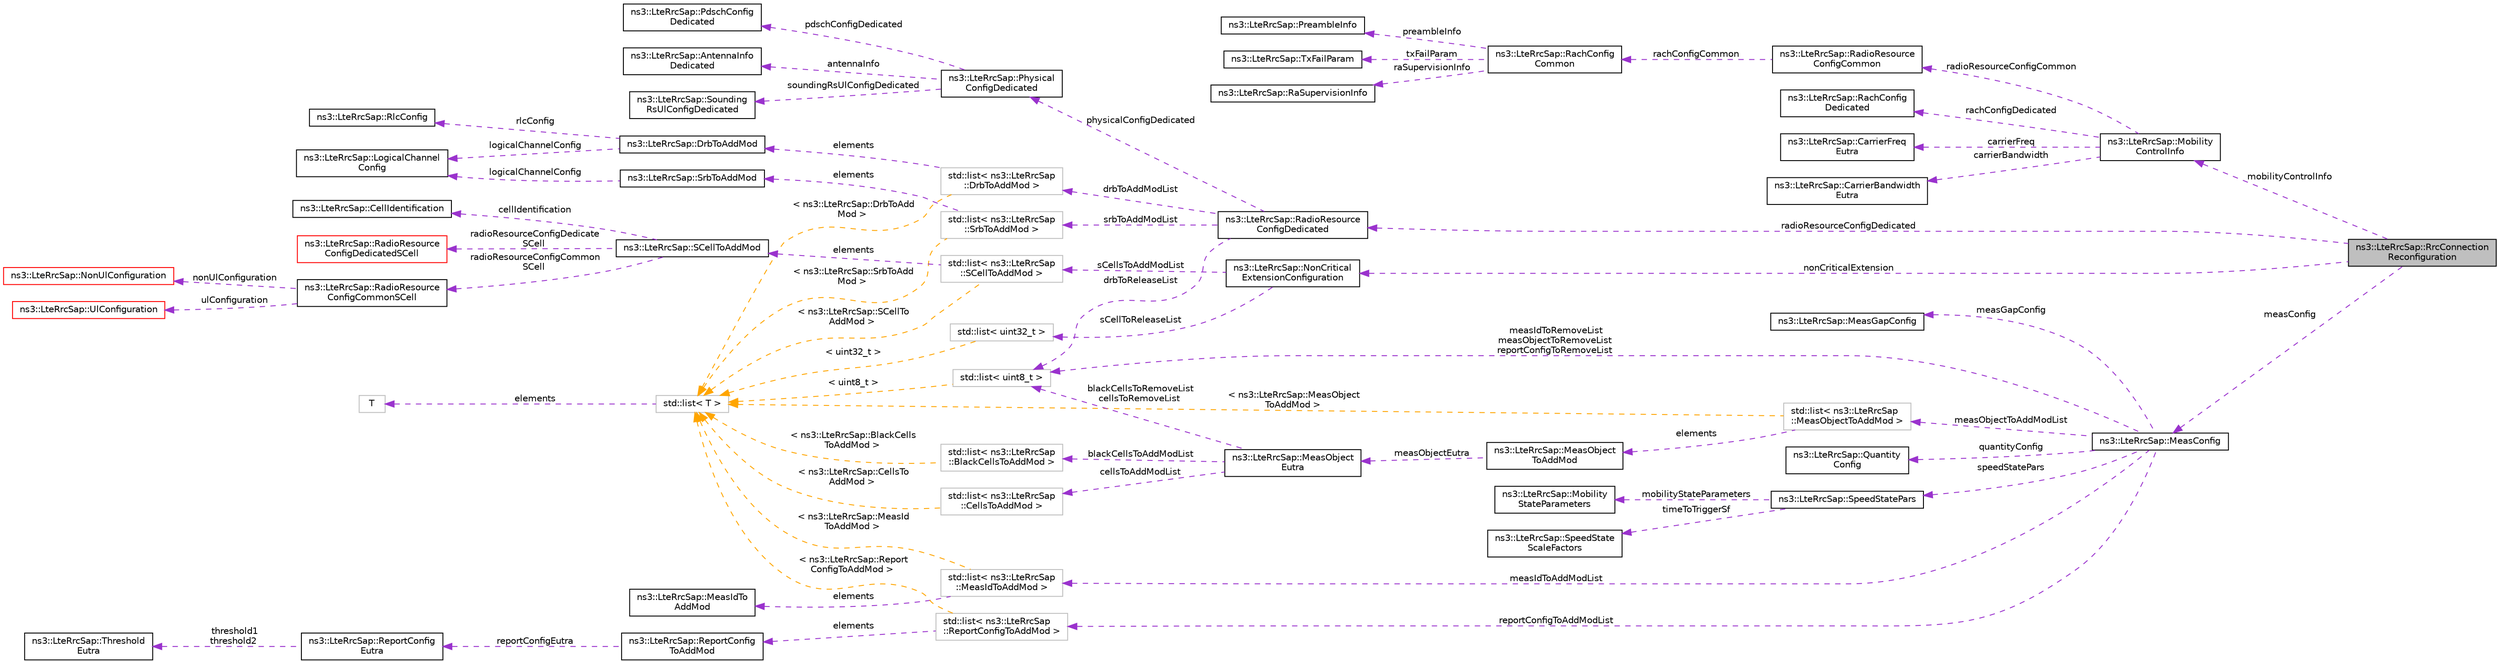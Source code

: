 digraph "ns3::LteRrcSap::RrcConnectionReconfiguration"
{
 // LATEX_PDF_SIZE
  edge [fontname="Helvetica",fontsize="10",labelfontname="Helvetica",labelfontsize="10"];
  node [fontname="Helvetica",fontsize="10",shape=record];
  rankdir="LR";
  Node1 [label="ns3::LteRrcSap::RrcConnection\lReconfiguration",height=0.2,width=0.4,color="black", fillcolor="grey75", style="filled", fontcolor="black",tooltip="RrcConnectionReconfiguration structure."];
  Node2 -> Node1 [dir="back",color="darkorchid3",fontsize="10",style="dashed",label=" mobilityControlInfo" ,fontname="Helvetica"];
  Node2 [label="ns3::LteRrcSap::Mobility\lControlInfo",height=0.2,width=0.4,color="black", fillcolor="white", style="filled",URL="$structns3_1_1_lte_rrc_sap_1_1_mobility_control_info.html",tooltip="MobilityControlInfo structure."];
  Node3 -> Node2 [dir="back",color="darkorchid3",fontsize="10",style="dashed",label=" rachConfigDedicated" ,fontname="Helvetica"];
  Node3 [label="ns3::LteRrcSap::RachConfig\lDedicated",height=0.2,width=0.4,color="black", fillcolor="white", style="filled",URL="$structns3_1_1_lte_rrc_sap_1_1_rach_config_dedicated.html",tooltip="RachConfigDedicated structure."];
  Node4 -> Node2 [dir="back",color="darkorchid3",fontsize="10",style="dashed",label=" carrierFreq" ,fontname="Helvetica"];
  Node4 [label="ns3::LteRrcSap::CarrierFreq\lEutra",height=0.2,width=0.4,color="black", fillcolor="white", style="filled",URL="$structns3_1_1_lte_rrc_sap_1_1_carrier_freq_eutra.html",tooltip="CarrierFreqEutra structure."];
  Node5 -> Node2 [dir="back",color="darkorchid3",fontsize="10",style="dashed",label=" carrierBandwidth" ,fontname="Helvetica"];
  Node5 [label="ns3::LteRrcSap::CarrierBandwidth\lEutra",height=0.2,width=0.4,color="black", fillcolor="white", style="filled",URL="$structns3_1_1_lte_rrc_sap_1_1_carrier_bandwidth_eutra.html",tooltip="CarrierBandwidthEutra structure."];
  Node6 -> Node2 [dir="back",color="darkorchid3",fontsize="10",style="dashed",label=" radioResourceConfigCommon" ,fontname="Helvetica"];
  Node6 [label="ns3::LteRrcSap::RadioResource\lConfigCommon",height=0.2,width=0.4,color="black", fillcolor="white", style="filled",URL="$structns3_1_1_lte_rrc_sap_1_1_radio_resource_config_common.html",tooltip="RadioResourceConfigCommon structure."];
  Node7 -> Node6 [dir="back",color="darkorchid3",fontsize="10",style="dashed",label=" rachConfigCommon" ,fontname="Helvetica"];
  Node7 [label="ns3::LteRrcSap::RachConfig\lCommon",height=0.2,width=0.4,color="black", fillcolor="white", style="filled",URL="$structns3_1_1_lte_rrc_sap_1_1_rach_config_common.html",tooltip="RachConfigCommon structure."];
  Node8 -> Node7 [dir="back",color="darkorchid3",fontsize="10",style="dashed",label=" txFailParam" ,fontname="Helvetica"];
  Node8 [label="ns3::LteRrcSap::TxFailParam",height=0.2,width=0.4,color="black", fillcolor="white", style="filled",URL="$structns3_1_1_lte_rrc_sap_1_1_tx_fail_param.html",tooltip="TxFailParams structure."];
  Node9 -> Node7 [dir="back",color="darkorchid3",fontsize="10",style="dashed",label=" raSupervisionInfo" ,fontname="Helvetica"];
  Node9 [label="ns3::LteRrcSap::RaSupervisionInfo",height=0.2,width=0.4,color="black", fillcolor="white", style="filled",URL="$structns3_1_1_lte_rrc_sap_1_1_ra_supervision_info.html",tooltip="RaSupervisionInfo structure."];
  Node10 -> Node7 [dir="back",color="darkorchid3",fontsize="10",style="dashed",label=" preambleInfo" ,fontname="Helvetica"];
  Node10 [label="ns3::LteRrcSap::PreambleInfo",height=0.2,width=0.4,color="black", fillcolor="white", style="filled",URL="$structns3_1_1_lte_rrc_sap_1_1_preamble_info.html",tooltip="PreambleInfo structure."];
  Node11 -> Node1 [dir="back",color="darkorchid3",fontsize="10",style="dashed",label=" measConfig" ,fontname="Helvetica"];
  Node11 [label="ns3::LteRrcSap::MeasConfig",height=0.2,width=0.4,color="black", fillcolor="white", style="filled",URL="$structns3_1_1_lte_rrc_sap_1_1_meas_config.html",tooltip="MeasConfig structure."];
  Node12 -> Node11 [dir="back",color="darkorchid3",fontsize="10",style="dashed",label=" measIdToAddModList" ,fontname="Helvetica"];
  Node12 [label="std::list\< ns3::LteRrcSap\l::MeasIdToAddMod \>",height=0.2,width=0.4,color="grey75", fillcolor="white", style="filled",tooltip=" "];
  Node13 -> Node12 [dir="back",color="darkorchid3",fontsize="10",style="dashed",label=" elements" ,fontname="Helvetica"];
  Node13 [label="ns3::LteRrcSap::MeasIdTo\lAddMod",height=0.2,width=0.4,color="black", fillcolor="white", style="filled",URL="$structns3_1_1_lte_rrc_sap_1_1_meas_id_to_add_mod.html",tooltip="MeasIdToAddMod structure."];
  Node14 -> Node12 [dir="back",color="orange",fontsize="10",style="dashed",label=" \< ns3::LteRrcSap::MeasId\lToAddMod \>" ,fontname="Helvetica"];
  Node14 [label="std::list\< T \>",height=0.2,width=0.4,color="grey75", fillcolor="white", style="filled",tooltip=" "];
  Node15 -> Node14 [dir="back",color="darkorchid3",fontsize="10",style="dashed",label=" elements" ,fontname="Helvetica"];
  Node15 [label="T",height=0.2,width=0.4,color="grey75", fillcolor="white", style="filled",tooltip=" "];
  Node16 -> Node11 [dir="back",color="darkorchid3",fontsize="10",style="dashed",label=" reportConfigToAddModList" ,fontname="Helvetica"];
  Node16 [label="std::list\< ns3::LteRrcSap\l::ReportConfigToAddMod \>",height=0.2,width=0.4,color="grey75", fillcolor="white", style="filled",tooltip=" "];
  Node17 -> Node16 [dir="back",color="darkorchid3",fontsize="10",style="dashed",label=" elements" ,fontname="Helvetica"];
  Node17 [label="ns3::LteRrcSap::ReportConfig\lToAddMod",height=0.2,width=0.4,color="black", fillcolor="white", style="filled",URL="$structns3_1_1_lte_rrc_sap_1_1_report_config_to_add_mod.html",tooltip="ReportConfigToAddMod structure."];
  Node18 -> Node17 [dir="back",color="darkorchid3",fontsize="10",style="dashed",label=" reportConfigEutra" ,fontname="Helvetica"];
  Node18 [label="ns3::LteRrcSap::ReportConfig\lEutra",height=0.2,width=0.4,color="black", fillcolor="white", style="filled",URL="$structns3_1_1_lte_rrc_sap_1_1_report_config_eutra.html",tooltip="Specifies criteria for triggering of an E-UTRA measurement reporting event."];
  Node19 -> Node18 [dir="back",color="darkorchid3",fontsize="10",style="dashed",label=" threshold1\nthreshold2" ,fontname="Helvetica"];
  Node19 [label="ns3::LteRrcSap::Threshold\lEutra",height=0.2,width=0.4,color="black", fillcolor="white", style="filled",URL="$structns3_1_1_lte_rrc_sap_1_1_threshold_eutra.html",tooltip="Threshold for event evaluation."];
  Node14 -> Node16 [dir="back",color="orange",fontsize="10",style="dashed",label=" \< ns3::LteRrcSap::Report\lConfigToAddMod \>" ,fontname="Helvetica"];
  Node20 -> Node11 [dir="back",color="darkorchid3",fontsize="10",style="dashed",label=" measIdToRemoveList\nmeasObjectToRemoveList\nreportConfigToRemoveList" ,fontname="Helvetica"];
  Node20 [label="std::list\< uint8_t \>",height=0.2,width=0.4,color="grey75", fillcolor="white", style="filled",tooltip=" "];
  Node14 -> Node20 [dir="back",color="orange",fontsize="10",style="dashed",label=" \< uint8_t \>" ,fontname="Helvetica"];
  Node21 -> Node11 [dir="back",color="darkorchid3",fontsize="10",style="dashed",label=" quantityConfig" ,fontname="Helvetica"];
  Node21 [label="ns3::LteRrcSap::Quantity\lConfig",height=0.2,width=0.4,color="black", fillcolor="white", style="filled",URL="$structns3_1_1_lte_rrc_sap_1_1_quantity_config.html",tooltip="QuantityConfig structure."];
  Node22 -> Node11 [dir="back",color="darkorchid3",fontsize="10",style="dashed",label=" speedStatePars" ,fontname="Helvetica"];
  Node22 [label="ns3::LteRrcSap::SpeedStatePars",height=0.2,width=0.4,color="black", fillcolor="white", style="filled",URL="$structns3_1_1_lte_rrc_sap_1_1_speed_state_pars.html",tooltip="SpeedStatePars structure."];
  Node23 -> Node22 [dir="back",color="darkorchid3",fontsize="10",style="dashed",label=" mobilityStateParameters" ,fontname="Helvetica"];
  Node23 [label="ns3::LteRrcSap::Mobility\lStateParameters",height=0.2,width=0.4,color="black", fillcolor="white", style="filled",URL="$structns3_1_1_lte_rrc_sap_1_1_mobility_state_parameters.html",tooltip="MobilityStateParameters structure."];
  Node24 -> Node22 [dir="back",color="darkorchid3",fontsize="10",style="dashed",label=" timeToTriggerSf" ,fontname="Helvetica"];
  Node24 [label="ns3::LteRrcSap::SpeedState\lScaleFactors",height=0.2,width=0.4,color="black", fillcolor="white", style="filled",URL="$structns3_1_1_lte_rrc_sap_1_1_speed_state_scale_factors.html",tooltip="SpeedStateScaleFactors structure."];
  Node25 -> Node11 [dir="back",color="darkorchid3",fontsize="10",style="dashed",label=" measObjectToAddModList" ,fontname="Helvetica"];
  Node25 [label="std::list\< ns3::LteRrcSap\l::MeasObjectToAddMod \>",height=0.2,width=0.4,color="grey75", fillcolor="white", style="filled",tooltip=" "];
  Node26 -> Node25 [dir="back",color="darkorchid3",fontsize="10",style="dashed",label=" elements" ,fontname="Helvetica"];
  Node26 [label="ns3::LteRrcSap::MeasObject\lToAddMod",height=0.2,width=0.4,color="black", fillcolor="white", style="filled",URL="$structns3_1_1_lte_rrc_sap_1_1_meas_object_to_add_mod.html",tooltip="MeasObjectToAddMod structure."];
  Node27 -> Node26 [dir="back",color="darkorchid3",fontsize="10",style="dashed",label=" measObjectEutra" ,fontname="Helvetica"];
  Node27 [label="ns3::LteRrcSap::MeasObject\lEutra",height=0.2,width=0.4,color="black", fillcolor="white", style="filled",URL="$structns3_1_1_lte_rrc_sap_1_1_meas_object_eutra.html",tooltip="MeasObjectEutra structure."];
  Node20 -> Node27 [dir="back",color="darkorchid3",fontsize="10",style="dashed",label=" blackCellsToRemoveList\ncellsToRemoveList" ,fontname="Helvetica"];
  Node28 -> Node27 [dir="back",color="darkorchid3",fontsize="10",style="dashed",label=" cellsToAddModList" ,fontname="Helvetica"];
  Node28 [label="std::list\< ns3::LteRrcSap\l::CellsToAddMod \>",height=0.2,width=0.4,color="grey75", fillcolor="white", style="filled",tooltip=" "];
  Node14 -> Node28 [dir="back",color="orange",fontsize="10",style="dashed",label=" \< ns3::LteRrcSap::CellsTo\lAddMod \>" ,fontname="Helvetica"];
  Node30 -> Node27 [dir="back",color="darkorchid3",fontsize="10",style="dashed",label=" blackCellsToAddModList" ,fontname="Helvetica"];
  Node30 [label="std::list\< ns3::LteRrcSap\l::BlackCellsToAddMod \>",height=0.2,width=0.4,color="grey75", fillcolor="white", style="filled",tooltip=" "];
  Node14 -> Node30 [dir="back",color="orange",fontsize="10",style="dashed",label=" \< ns3::LteRrcSap::BlackCells\lToAddMod \>" ,fontname="Helvetica"];
  Node14 -> Node25 [dir="back",color="orange",fontsize="10",style="dashed",label=" \< ns3::LteRrcSap::MeasObject\lToAddMod \>" ,fontname="Helvetica"];
  Node33 -> Node11 [dir="back",color="darkorchid3",fontsize="10",style="dashed",label=" measGapConfig" ,fontname="Helvetica"];
  Node33 [label="ns3::LteRrcSap::MeasGapConfig",height=0.2,width=0.4,color="black", fillcolor="white", style="filled",URL="$structns3_1_1_lte_rrc_sap_1_1_meas_gap_config.html",tooltip="MeasGapConfig structure."];
  Node34 -> Node1 [dir="back",color="darkorchid3",fontsize="10",style="dashed",label=" nonCriticalExtension" ,fontname="Helvetica"];
  Node34 [label="ns3::LteRrcSap::NonCritical\lExtensionConfiguration",height=0.2,width=0.4,color="black", fillcolor="white", style="filled",URL="$structns3_1_1_lte_rrc_sap_1_1_non_critical_extension_configuration.html",tooltip="NonCriticalExtensionConfiguration structure."];
  Node35 -> Node34 [dir="back",color="darkorchid3",fontsize="10",style="dashed",label=" sCellsToAddModList" ,fontname="Helvetica"];
  Node35 [label="std::list\< ns3::LteRrcSap\l::SCellToAddMod \>",height=0.2,width=0.4,color="grey75", fillcolor="white", style="filled",tooltip=" "];
  Node36 -> Node35 [dir="back",color="darkorchid3",fontsize="10",style="dashed",label=" elements" ,fontname="Helvetica"];
  Node36 [label="ns3::LteRrcSap::SCellToAddMod",height=0.2,width=0.4,color="black", fillcolor="white", style="filled",URL="$structns3_1_1_lte_rrc_sap_1_1_s_cell_to_add_mod.html",tooltip="SCellToAddMod structure."];
  Node37 -> Node36 [dir="back",color="darkorchid3",fontsize="10",style="dashed",label=" radioResourceConfigCommon\lSCell" ,fontname="Helvetica"];
  Node37 [label="ns3::LteRrcSap::RadioResource\lConfigCommonSCell",height=0.2,width=0.4,color="black", fillcolor="white", style="filled",URL="$structns3_1_1_lte_rrc_sap_1_1_radio_resource_config_common_s_cell.html",tooltip="RadioResourceConfigCommonSCell."];
  Node38 -> Node37 [dir="back",color="darkorchid3",fontsize="10",style="dashed",label=" ulConfiguration" ,fontname="Helvetica"];
  Node38 [label="ns3::LteRrcSap::UlConfiguration",height=0.2,width=0.4,color="red", fillcolor="white", style="filled",URL="$structns3_1_1_lte_rrc_sap_1_1_ul_configuration.html",tooltip="UlConfiguration structure."];
  Node43 -> Node37 [dir="back",color="darkorchid3",fontsize="10",style="dashed",label=" nonUlConfiguration" ,fontname="Helvetica"];
  Node43 [label="ns3::LteRrcSap::NonUlConfiguration",height=0.2,width=0.4,color="red", fillcolor="white", style="filled",URL="$structns3_1_1_lte_rrc_sap_1_1_non_ul_configuration.html",tooltip="NonUlConfiguration structure."];
  Node46 -> Node36 [dir="back",color="darkorchid3",fontsize="10",style="dashed",label=" cellIdentification" ,fontname="Helvetica"];
  Node46 [label="ns3::LteRrcSap::CellIdentification",height=0.2,width=0.4,color="black", fillcolor="white", style="filled",URL="$structns3_1_1_lte_rrc_sap_1_1_cell_identification.html",tooltip="CellIdentification structure."];
  Node47 -> Node36 [dir="back",color="darkorchid3",fontsize="10",style="dashed",label=" radioResourceConfigDedicate\lSCell" ,fontname="Helvetica"];
  Node47 [label="ns3::LteRrcSap::RadioResource\lConfigDedicatedSCell",height=0.2,width=0.4,color="red", fillcolor="white", style="filled",URL="$structns3_1_1_lte_rrc_sap_1_1_radio_resource_config_dedicated_s_cell.html",tooltip="RadioResourceConfigDedicatedSCell structure."];
  Node14 -> Node35 [dir="back",color="orange",fontsize="10",style="dashed",label=" \< ns3::LteRrcSap::SCellTo\lAddMod \>" ,fontname="Helvetica"];
  Node54 -> Node34 [dir="back",color="darkorchid3",fontsize="10",style="dashed",label=" sCellToReleaseList" ,fontname="Helvetica"];
  Node54 [label="std::list\< uint32_t \>",height=0.2,width=0.4,color="grey75", fillcolor="white", style="filled",tooltip=" "];
  Node14 -> Node54 [dir="back",color="orange",fontsize="10",style="dashed",label=" \< uint32_t \>" ,fontname="Helvetica"];
  Node55 -> Node1 [dir="back",color="darkorchid3",fontsize="10",style="dashed",label=" radioResourceConfigDedicated" ,fontname="Helvetica"];
  Node55 [label="ns3::LteRrcSap::RadioResource\lConfigDedicated",height=0.2,width=0.4,color="black", fillcolor="white", style="filled",URL="$structns3_1_1_lte_rrc_sap_1_1_radio_resource_config_dedicated.html",tooltip="RadioResourceConfigDedicated structure."];
  Node56 -> Node55 [dir="back",color="darkorchid3",fontsize="10",style="dashed",label=" physicalConfigDedicated" ,fontname="Helvetica"];
  Node56 [label="ns3::LteRrcSap::Physical\lConfigDedicated",height=0.2,width=0.4,color="black", fillcolor="white", style="filled",URL="$structns3_1_1_lte_rrc_sap_1_1_physical_config_dedicated.html",tooltip="PhysicalConfigDedicated structure."];
  Node49 -> Node56 [dir="back",color="darkorchid3",fontsize="10",style="dashed",label=" pdschConfigDedicated" ,fontname="Helvetica"];
  Node49 [label="ns3::LteRrcSap::PdschConfig\lDedicated",height=0.2,width=0.4,color="black", fillcolor="white", style="filled",URL="$structns3_1_1_lte_rrc_sap_1_1_pdsch_config_dedicated.html",tooltip="PdschConfigDedicated structure."];
  Node50 -> Node56 [dir="back",color="darkorchid3",fontsize="10",style="dashed",label=" antennaInfo" ,fontname="Helvetica"];
  Node50 [label="ns3::LteRrcSap::AntennaInfo\lDedicated",height=0.2,width=0.4,color="black", fillcolor="white", style="filled",URL="$structns3_1_1_lte_rrc_sap_1_1_antenna_info_dedicated.html",tooltip="AntennaInfoDedicated structure."];
  Node52 -> Node56 [dir="back",color="darkorchid3",fontsize="10",style="dashed",label=" soundingRsUlConfigDedicated" ,fontname="Helvetica"];
  Node52 [label="ns3::LteRrcSap::Sounding\lRsUlConfigDedicated",height=0.2,width=0.4,color="black", fillcolor="white", style="filled",URL="$structns3_1_1_lte_rrc_sap_1_1_sounding_rs_ul_config_dedicated.html",tooltip="SoundingRsUlConfigDedicated structure."];
  Node20 -> Node55 [dir="back",color="darkorchid3",fontsize="10",style="dashed",label=" drbToReleaseList" ,fontname="Helvetica"];
  Node57 -> Node55 [dir="back",color="darkorchid3",fontsize="10",style="dashed",label=" drbToAddModList" ,fontname="Helvetica"];
  Node57 [label="std::list\< ns3::LteRrcSap\l::DrbToAddMod \>",height=0.2,width=0.4,color="grey75", fillcolor="white", style="filled",tooltip=" "];
  Node58 -> Node57 [dir="back",color="darkorchid3",fontsize="10",style="dashed",label=" elements" ,fontname="Helvetica"];
  Node58 [label="ns3::LteRrcSap::DrbToAddMod",height=0.2,width=0.4,color="black", fillcolor="white", style="filled",URL="$structns3_1_1_lte_rrc_sap_1_1_drb_to_add_mod.html",tooltip="DrbToAddMod structure."];
  Node59 -> Node58 [dir="back",color="darkorchid3",fontsize="10",style="dashed",label=" rlcConfig" ,fontname="Helvetica"];
  Node59 [label="ns3::LteRrcSap::RlcConfig",height=0.2,width=0.4,color="black", fillcolor="white", style="filled",URL="$structns3_1_1_lte_rrc_sap_1_1_rlc_config.html",tooltip="RlcConfig structure."];
  Node60 -> Node58 [dir="back",color="darkorchid3",fontsize="10",style="dashed",label=" logicalChannelConfig" ,fontname="Helvetica"];
  Node60 [label="ns3::LteRrcSap::LogicalChannel\lConfig",height=0.2,width=0.4,color="black", fillcolor="white", style="filled",URL="$structns3_1_1_lte_rrc_sap_1_1_logical_channel_config.html",tooltip="LogicalChannelConfig structure."];
  Node14 -> Node57 [dir="back",color="orange",fontsize="10",style="dashed",label=" \< ns3::LteRrcSap::DrbToAdd\lMod \>" ,fontname="Helvetica"];
  Node61 -> Node55 [dir="back",color="darkorchid3",fontsize="10",style="dashed",label=" srbToAddModList" ,fontname="Helvetica"];
  Node61 [label="std::list\< ns3::LteRrcSap\l::SrbToAddMod \>",height=0.2,width=0.4,color="grey75", fillcolor="white", style="filled",tooltip=" "];
  Node62 -> Node61 [dir="back",color="darkorchid3",fontsize="10",style="dashed",label=" elements" ,fontname="Helvetica"];
  Node62 [label="ns3::LteRrcSap::SrbToAddMod",height=0.2,width=0.4,color="black", fillcolor="white", style="filled",URL="$structns3_1_1_lte_rrc_sap_1_1_srb_to_add_mod.html",tooltip="SrbToAddMod structure."];
  Node60 -> Node62 [dir="back",color="darkorchid3",fontsize="10",style="dashed",label=" logicalChannelConfig" ,fontname="Helvetica"];
  Node14 -> Node61 [dir="back",color="orange",fontsize="10",style="dashed",label=" \< ns3::LteRrcSap::SrbToAdd\lMod \>" ,fontname="Helvetica"];
}
